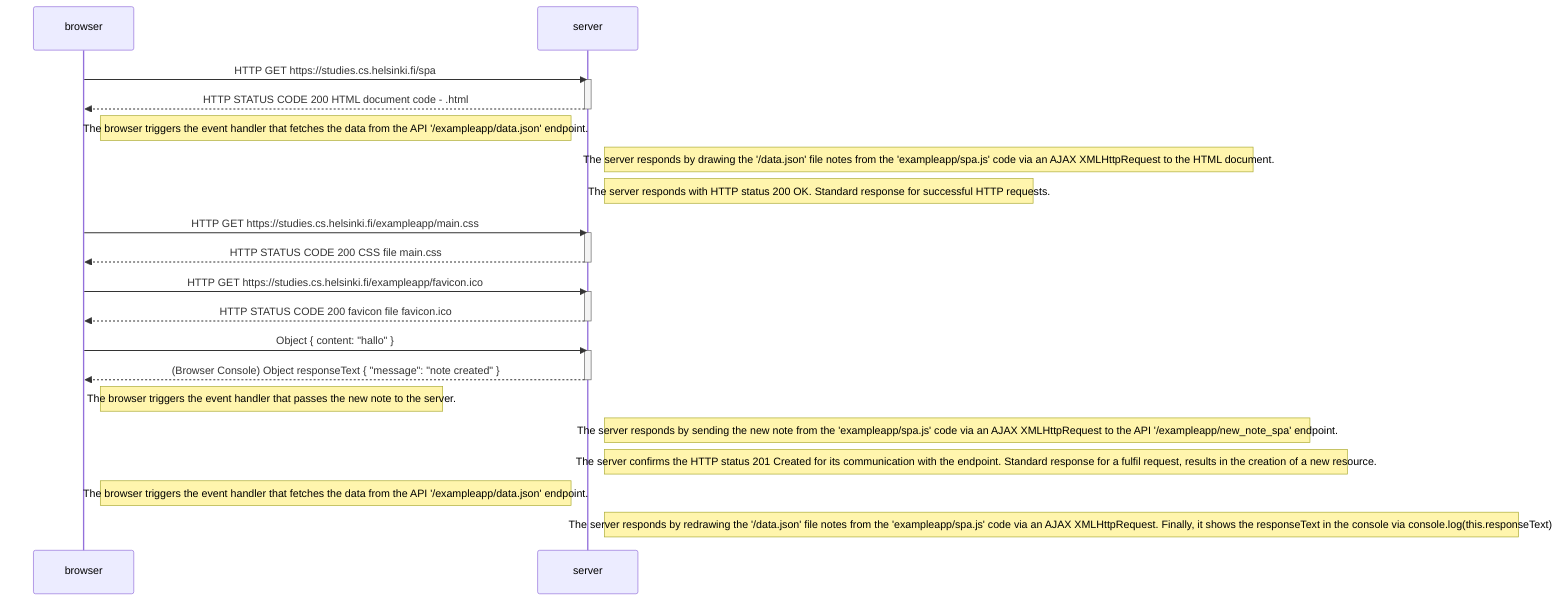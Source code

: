 sequenceDiagram
    participant browser
    participant server
    
    browser->>server: HTTP GET https://studies.cs.helsinki.fi/spa
    activate server
    server-->>browser: HTTP STATUS CODE 200 HTML document code - .html
    deactivate server
    
    Note right of browser: The browser triggers the event handler that fetches the data from the API '/exampleapp/data.json' endpoint.
    
    Note right of server: The server responds by drawing the '/data.json' file notes from the 'exampleapp/spa.js' code via an AJAX XMLHttpRequest to the HTML document.
    
    Note right of server: The server responds with HTTP status 200 OK. Standard response for successful HTTP requests.
    
    browser->>server: HTTP GET https://studies.cs.helsinki.fi/exampleapp/main.css
    activate server
    server-->>browser: HTTP STATUS CODE 200 CSS file main.css
    deactivate server
    
    browser->>server: HTTP GET https://studies.cs.helsinki.fi/exampleapp/favicon.ico
    activate server
    server-->>browser: HTTP STATUS CODE 200 favicon file favicon.ico
    deactivate server
    
    browser->>server: Object { content: "hallo" }
    activate server
    server-->>browser: (Browser Console) Object responseText { "message": "note created" } 
    deactivate server
    
    Note right of browser: The browser triggers the event handler that passes the new note to the server.
    
    Note right of server: The server responds by sending the new note from the 'exampleapp/spa.js' code via an AJAX XMLHttpRequest to the API '/exampleapp/new_note_spa' endpoint.
    
    Note right of server: The server confirms the HTTP status 201 Created for its communication with the endpoint. Standard response for a fulfil request, results in the creation of a new resource.
    
    Note right of browser: The browser triggers the event handler that fetches the data from the API '/exampleapp/data.json' endpoint.
    
    Note right of server: The server responds by redrawing the '/data.json' file notes from the 'exampleapp/spa.js' code via an AJAX XMLHttpRequest. Finally, it shows the responseText in the console via console.log(this.responseText).